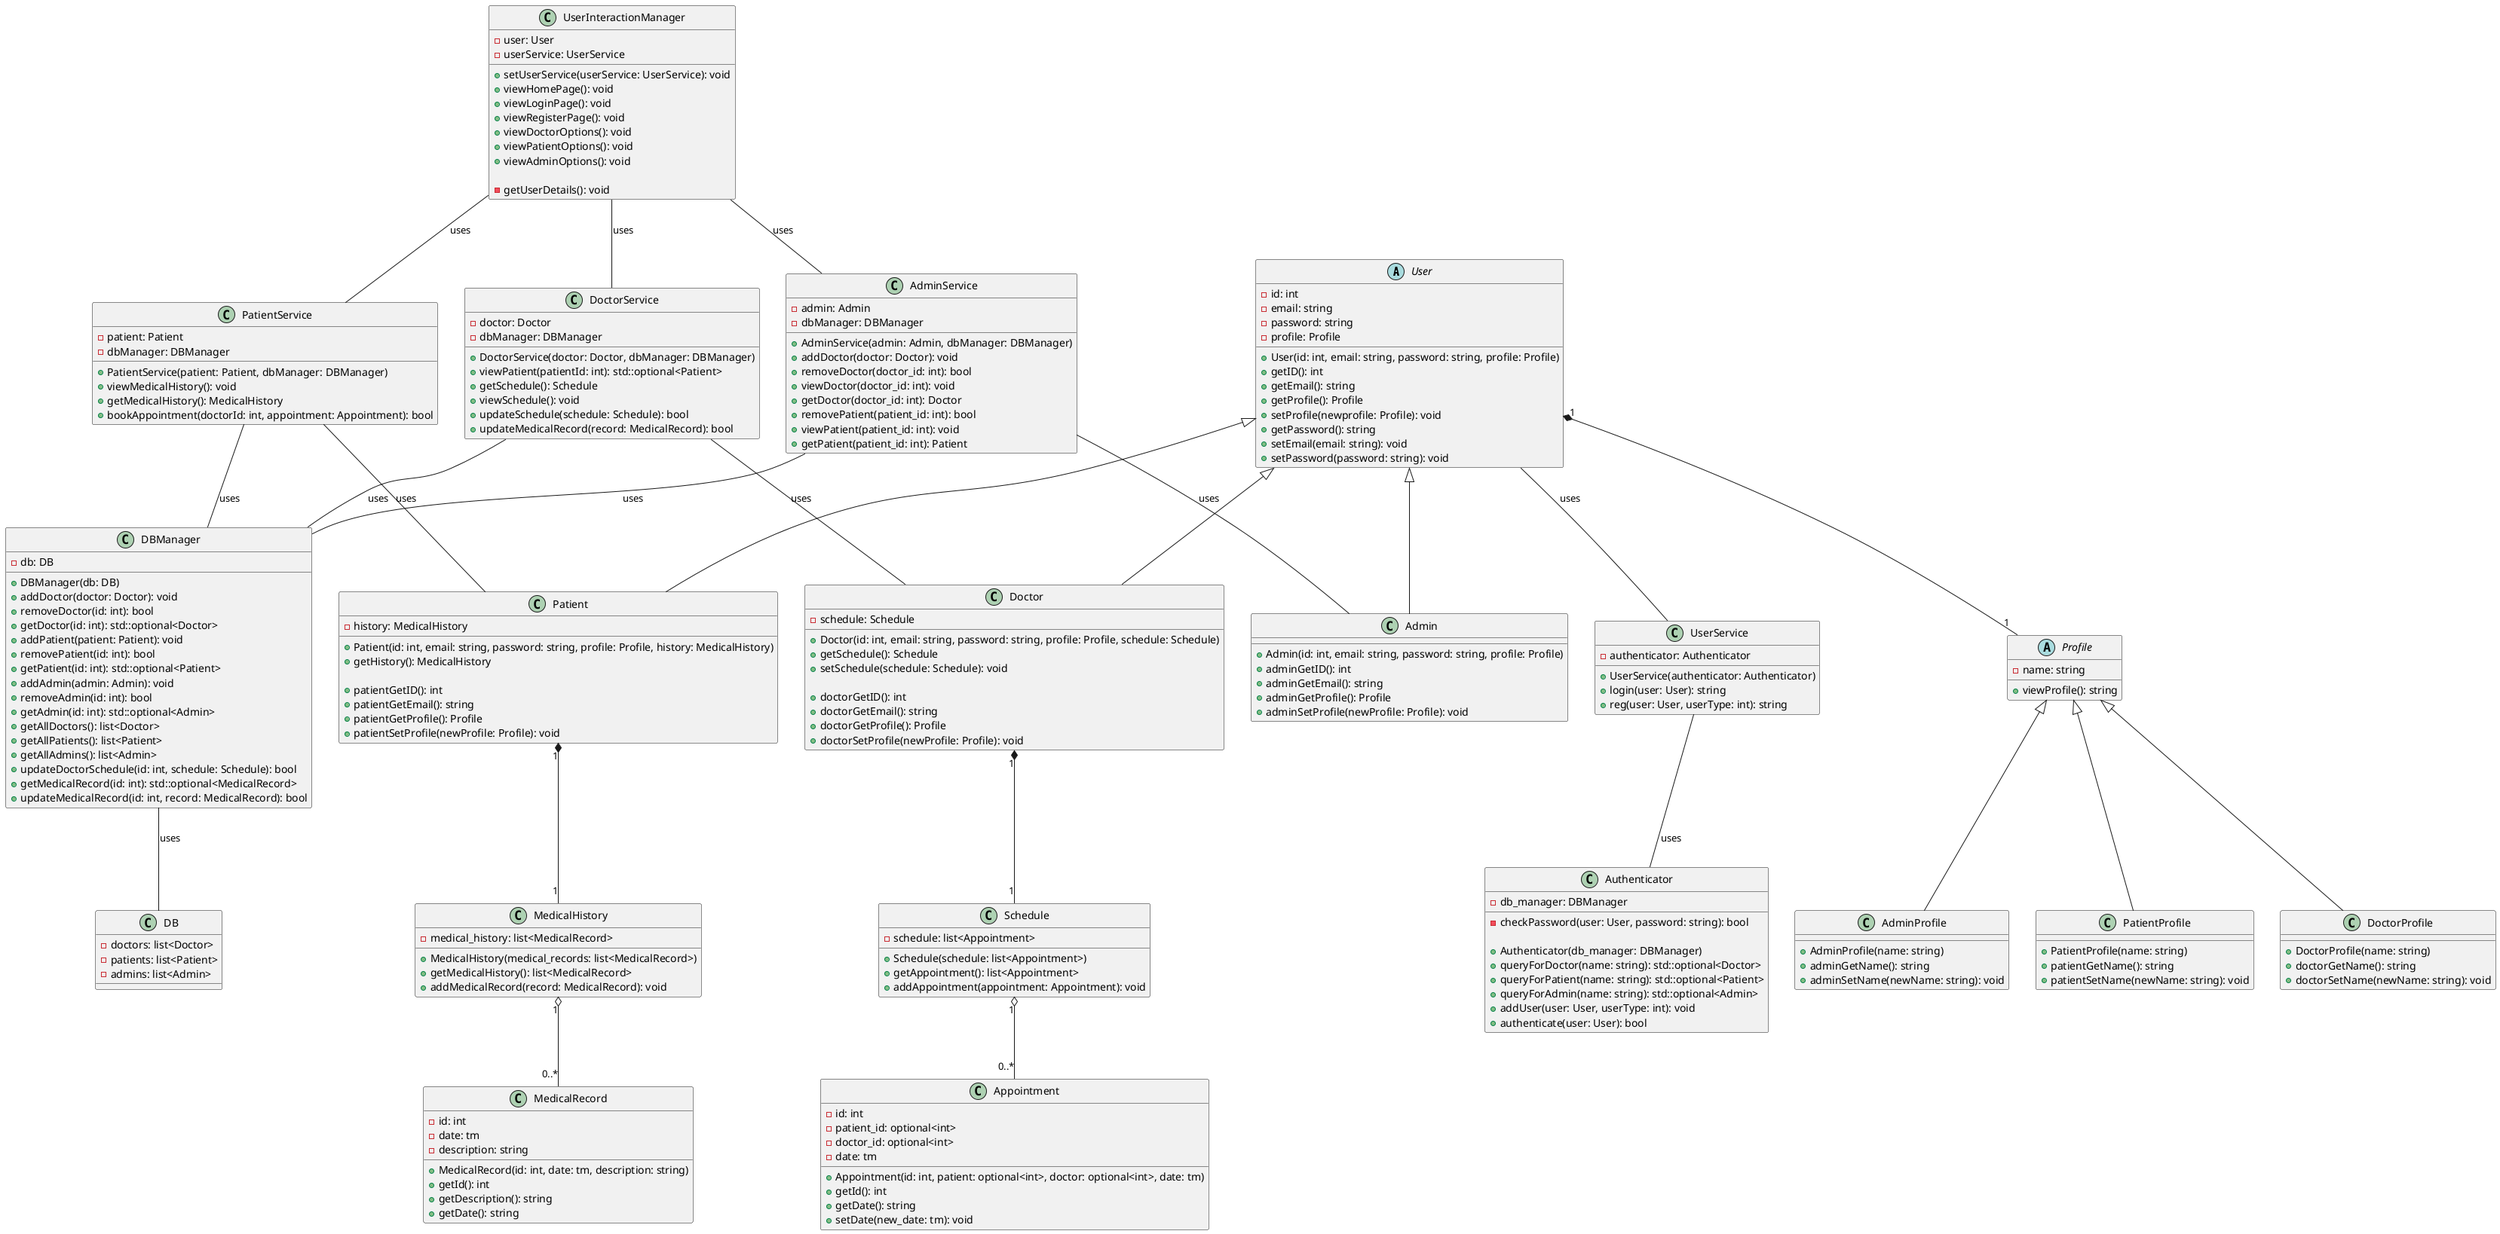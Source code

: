 @startuml

abstract class User {
  -id: int
  -email: string
  -password: string
  -profile: Profile

  +User(id: int, email: string, password: string, profile: Profile)
  +getID(): int
  +getEmail(): string
  +getProfile(): Profile
  +setProfile(newprofile: Profile): void
  +getPassword(): string
  +setEmail(email: string): void
  +setPassword(password: string): void
}

class Doctor {
  -schedule: Schedule

  +Doctor(id: int, email: string, password: string, profile: Profile, schedule: Schedule)
  +getSchedule(): Schedule
  +setSchedule(schedule: Schedule): void

  +doctorGetID(): int
  +doctorGetEmail(): string
  +doctorGetProfile(): Profile
  +doctorSetProfile(newProfile: Profile): void
}

class Patient {
  -history: MedicalHistory

  +Patient(id: int, email: string, password: string, profile: Profile, history: MedicalHistory)
  +getHistory(): MedicalHistory

  +patientGetID(): int
  +patientGetEmail(): string
  +patientGetProfile(): Profile
  +patientSetProfile(newProfile: Profile): void
}

class Admin {
  +Admin(id: int, email: string, password: string, profile: Profile)
  +adminGetID(): int
  +adminGetEmail(): string
  +adminGetProfile(): Profile
  +adminSetProfile(newProfile: Profile): void
}

class DoctorService {
  -doctor: Doctor
  -dbManager: DBManager

  +DoctorService(doctor: Doctor, dbManager: DBManager)
  +viewPatient(patientId: int): std::optional<Patient>
  +getSchedule(): Schedule
  +viewSchedule(): void
  +updateSchedule(schedule: Schedule): bool
  +updateMedicalRecord(record: MedicalRecord): bool
}

class UserService {
  -authenticator: Authenticator

  +UserService(authenticator: Authenticator)
  +login(user: User): string
  +reg(user: User, userType: int): string
}

class PatientService {
  -patient: Patient
  -dbManager: DBManager

  +PatientService(patient: Patient, dbManager: DBManager)
  +viewMedicalHistory(): void
  +getMedicalHistory(): MedicalHistory
  +bookAppointment(doctorId: int, appointment: Appointment): bool
}

class AdminService {
  -admin: Admin
  -dbManager: DBManager

  +AdminService(admin: Admin, dbManager: DBManager)
  +addDoctor(doctor: Doctor): void
  +removeDoctor(doctor_id: int): bool
  +viewDoctor(doctor_id: int): void
  +getDoctor(doctor_id: int): Doctor
  +removePatient(patient_id: int): bool
  +viewPatient(patient_id: int): void
  +getPatient(patient_id: int): Patient
}

class Schedule {
  -schedule: list<Appointment>

  +Schedule(schedule: list<Appointment>)
  +getAppointment(): list<Appointment>
  +addAppointment(appointment: Appointment): void
}

class Appointment {
  -id: int
  -patient_id: optional<int>
  -doctor_id: optional<int>
  -date: tm

  +Appointment(id: int, patient: optional<int>, doctor: optional<int>, date: tm)
  +getId(): int
  +getDate(): string
  +setDate(new_date: tm): void
}

abstract class Profile {
  -name: string

  +viewProfile(): string
}

class AdminProfile {
  +AdminProfile(name: string)
  +adminGetName(): string
  +adminSetName(newName: string): void
}

class PatientProfile {
  +PatientProfile(name: string)
  +patientGetName(): string
  +patientSetName(newName: string): void
}

class DoctorProfile {
  +DoctorProfile(name: string)
  +doctorGetName(): string
  +doctorSetName(newName: string): void
}

class MedicalHistory {
  -medical_history: list<MedicalRecord>

  +MedicalHistory(medical_records: list<MedicalRecord>)
  +getMedicalHistory(): list<MedicalRecord>
  +addMedicalRecord(record: MedicalRecord): void
}

class MedicalRecord {
  -id: int
  -date: tm
  -description: string

  +MedicalRecord(id: int, date: tm, description: string)
  +getId(): int
  +getDescription(): string
  +getDate(): string
}

class Authenticator {
  -db_manager: DBManager
  -checkPassword(user: User, password: string): bool

  +Authenticator(db_manager: DBManager)
  +queryForDoctor(name: string): std::optional<Doctor>
  +queryForPatient(name: string): std::optional<Patient>
  +queryForAdmin(name: string): std::optional<Admin>
  +addUser(user: User, userType: int): void
  +authenticate(user: User): bool
}

class UserInteractionManager {
  -user: User
  -userService: UserService

  +setUserService(userService: UserService): void
  +viewHomePage(): void
  +viewLoginPage(): void
  +viewRegisterPage(): void
  +viewDoctorOptions(): void
  +viewPatientOptions(): void
  +viewAdminOptions(): void

  -getUserDetails(): void
}

class DBManager {
  -db: DB

  +DBManager(db: DB)
  +addDoctor(doctor: Doctor): void
  +removeDoctor(id: int): bool
  +getDoctor(id: int): std::optional<Doctor>
  +addPatient(patient: Patient): void
  +removePatient(id: int): bool
  +getPatient(id: int): std::optional<Patient>
  +addAdmin(admin: Admin): void
  +removeAdmin(id: int): bool
  +getAdmin(id: int): std::optional<Admin>
  +getAllDoctors(): list<Doctor>
  +getAllPatients(): list<Patient>
  +getAllAdmins(): list<Admin>
  +updateDoctorSchedule(id: int, schedule: Schedule): bool
  +getMedicalRecord(id: int): std::optional<MedicalRecord>
  +updateMedicalRecord(id: int, record: MedicalRecord): bool
}

class DB {
  -doctors: list<Doctor>
  -patients: list<Patient>
  -admins: list<Admin>
}

User <|-- Doctor
User <|-- Patient
User <|-- Admin

Profile <|-- DoctorProfile
Profile <|-- PatientProfile
Profile <|-- AdminProfile

DoctorService -- Doctor: uses
AdminService -- Admin: uses
PatientService -- Patient: uses

Doctor "1" *-- "1" Schedule
Patient "1" *-- "1" MedicalHistory

MedicalHistory "1" o-- "0..*" MedicalRecord

Schedule "1" o-- "0..*" Appointment



UserInteractionManager -- AdminService: uses
UserInteractionManager -- PatientService: uses
UserInteractionManager -- DoctorService: uses

DBManager -- DB: uses

User "1" *-- "1" Profile

UserService -- Authenticator: uses
User -- UserService: uses

PatientService -- DBManager: uses
AdminService -- DBManager: uses
DoctorService -- DBManager: uses


@enduml
